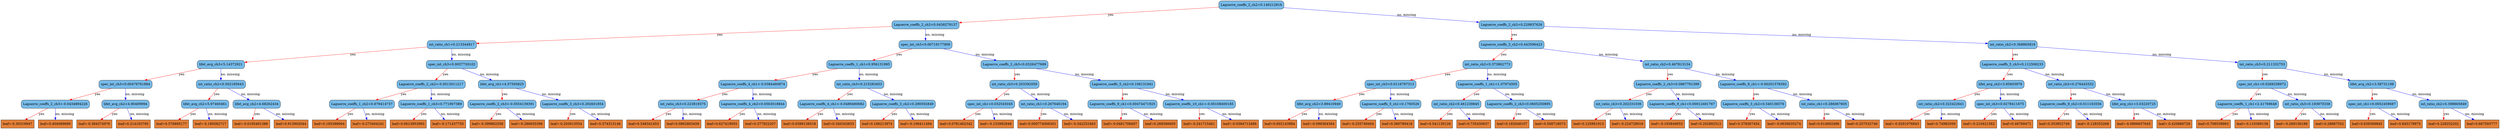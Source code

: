 digraph {
	graph [bb="0,0,8724.6,567",
		rankdir=TB
	];
	node [label="\N"];
	0	[fillcolor="#78bceb",
		height=0.5,
		label="Laguerre_coeffs_2_ch2<0.146212816",
		pos="4634.8,549",
		shape=box,
		style="filled, rounded",
		width=3.1076];
	1	[fillcolor="#78bceb",
		height=0.5,
		label="Laguerre_coeffs_2_ch2<0.0438279137",
		pos="3151.8,460.5",
		shape=box,
		style="filled, rounded",
		width=3.2014];
	0 -> 1	[color="#FF0000",
		label=yes,
		lp="4035.8,504.75",
		pos="e,3267.4,468.25 4522.7,541.46 4252,525.67 3563.9,485.54 3278.7,468.9"];
	2	[fillcolor="#78bceb",
		height=0.5,
		label="Laguerre_coeffs_2_ch2<0.229837626",
		pos="5394.8,460.5",
		shape=box,
		style="filled, rounded",
		width=3.1076];
	0 -> 2	[color="#0000FF",
		label="no, missing",
		lp="5115.6,504.75",
		pos="e,5282.5,474.28 4746.9,535.24 4887,519.29 5126.1,492.08 5271.3,475.55"];
	3	[fillcolor="#78bceb",
		height=0.5,
		label="int_ratio_ch1<0.213344917",
		pos="1574.8,372",
		shape=box,
		style="filled, rounded",
		width=2.3264];
	1 -> 3	[color="#FF0000",
		label=yes,
		lp="2513.8,416.25",
		pos="e,1659,377.62 3036.1,453.16 2737.5,436.78 1944.8,393.3 1670.1,378.23"];
	4	[fillcolor="#78bceb",
		height=0.5,
		label="spec_int_ch3<0.00719177909",
		pos="3151.8,372",
		shape=box,
		style="filled, rounded",
		width=2.5035];
	1 -> 4	[color="#0000FF",
		label="no, missing",
		lp="3183.6,416.25",
		pos="e,3151.8,390.35 3151.8,442.41 3151.8,430.76 3151.8,415.05 3151.8,401.52"];
	5	[fillcolor="#78bceb",
		height=0.5,
		label="Laguerre_coeffs_3_ch2<0.443596423",
		pos="5394.8,372",
		shape=box,
		style="filled, rounded",
		width=3.1076];
	2 -> 5	[color="#FF0000",
		label=yes,
		lp="5403.8,416.25",
		pos="e,5394.8,390.35 5394.8,442.41 5394.8,430.76 5394.8,415.05 5394.8,401.52"];
	6	[fillcolor="#78bceb",
		height=0.5,
		label="int_ratio_ch2<0.368865818",
		pos="7102.8,372",
		shape=box,
		style="filled, rounded",
		width=2.3264];
	2 -> 6	[color="#0000FF",
		label="no, missing",
		lp="6433.6,416.25",
		pos="e,7018.6,377.26 5506.8,453.82 5822.1,437.86 6712.9,392.74 7007.1,377.84"];
	7	[fillcolor="#78bceb",
		height=0.5,
		label="lifet_avg_ch3<5.14372921",
		pos="803.75,283.5",
		shape=box,
		style="filled, rounded",
		width=2.2639];
	3 -> 7	[color="#FF0000",
		label=yes,
		lp="1267.8,327.75",
		pos="e,885.59,293.68 1490.8,361.58 1345.4,345.27 1048,311.9 896.67,294.92"];
	8	[fillcolor="#78bceb",
		height=0.5,
		label="spec_int_ch3<0.0057730102",
		pos="1574.8,283.5",
		shape=box,
		style="filled, rounded",
		width=2.4097];
	3 -> 8	[color="#0000FF",
		label="no, missing",
		lp="1606.6,327.75",
		pos="e,1574.8,301.85 1574.8,353.91 1574.8,342.26 1574.8,326.55 1574.8,313.02"];
	9	[fillcolor="#78bceb",
		height=0.5,
		label="Laguerre_coeffs_1_ch1<0.956131995",
		pos="2947.8,283.5",
		shape=box,
		style="filled, rounded",
		width=3.1076];
	4 -> 9	[color="#FF0000",
		label=yes,
		lp="3077.8,327.75",
		pos="e,2988.8,301.91 3111,353.7 3078.8,340.08 3033.8,320.99 2999.2,306.32"];
	10	[fillcolor="#78bceb",
		height=0.5,
		label="Laguerre_coeffs_2_ch3<0.0326477699",
		pos="3547.8,283.5",
		shape=box,
		style="filled, rounded",
		width=3.2014];
	4 -> 10	[color="#0000FF",
		label="no, missing",
		lp="3417.6,327.75",
		pos="e,3467.9,301.95 3231.4,353.6 3296.6,339.37 3388.7,319.24 3456.7,304.38"];
	15	[fillcolor="#78bceb",
		height=0.5,
		label="spec_int_ch3<0.00479761884",
		pos="434.75,195",
		shape=box,
		style="filled, rounded",
		width=2.5035];
	7 -> 15	[color="#FF0000",
		label=yes,
		lp="661.75,239.25",
		pos="e,509.18,213.45 729.52,265.1 669.07,250.93 583.66,230.91 520.33,216.06"];
	16	[fillcolor="#78bceb",
		height=0.5,
		label="int_ratio_ch2<0.502185643",
		pos="803.75,195",
		shape=box,
		style="filled, rounded",
		width=2.3264];
	7 -> 16	[color="#0000FF",
		label="no, missing",
		lp="835.62,239.25",
		pos="e,803.75,213.35 803.75,265.41 803.75,253.76 803.75,238.05 803.75,224.52"];
	17	[fillcolor="#78bceb",
		height=0.5,
		label="Laguerre_coeffs_2_ch2<-0.0513011217",
		pos="1502.8,195",
		shape=box,
		style="filled, rounded",
		width=3.2639];
	8 -> 17	[color="#FF0000",
		label=yes,
		lp="1554.8,239.25",
		pos="e,1517.2,213.35 1560.5,265.41 1550.2,253.05 1536.2,236.13 1524.5,222.08"];
	18	[fillcolor="#78bceb",
		height=0.5,
		label="lifet_avg_ch1<4.57595825",
		pos="1749.8,195",
		shape=box,
		style="filled, rounded",
		width=2.2639];
	8 -> 18	[color="#0000FF",
		label="no, missing",
		lp="1710.6,239.25",
		pos="e,1714.5,213.41 1609.7,265.2 1637,251.75 1674.9,232.99 1704.5,218.39"];
	31	[fillcolor="#78bceb",
		height=0.5,
		label="Laguerre_coeffs_2_ch3<-0.0434894226",
		pos="189.75,106.5",
		shape=box,
		style="filled, rounded",
		width=3.2639];
	15 -> 31	[color="#FF0000",
		label=yes,
		lp="343.75,150.75",
		pos="e,238.96,124.87 385.47,176.6 346.34,162.79 291.48,143.42 249.8,128.7"];
	32	[fillcolor="#78bceb",
		height=0.5,
		label="lifet_avg_ch2<4.90409994",
		pos="434.75,106.5",
		shape=box,
		style="filled, rounded",
		width=2.2639];
	15 -> 32	[color="#0000FF",
		label="no, missing",
		lp="466.62,150.75",
		pos="e,434.75,124.85 434.75,176.91 434.75,165.26 434.75,149.55 434.75,136.02"];
	33	[fillcolor="#78bceb",
		height=0.5,
		label="lifet_avg_ch2<5.97460461",
		pos="712.75,106.5",
		shape=box,
		style="filled, rounded",
		width=2.2639];
	16 -> 33	[color="#FF0000",
		label=yes,
		lp="775.75,150.75",
		pos="e,731,124.85 785.77,176.91 772.4,164.2 753.94,146.66 738.93,132.39"];
	34	[fillcolor="#78bceb",
		height=0.5,
		label="lifet_avg_ch2<4.68262434",
		pos="893.75,106.5",
		shape=box,
		style="filled, rounded",
		width=2.2639];
	16 -> 34	[color="#0000FF",
		label="no, missing",
		lp="889.62,150.75",
		pos="e,875.7,124.85 821.53,176.91 834.64,164.32 852.67,146.98 867.44,132.79"];
	63	[fillcolor="#e48038",
		height=0.5,
		label="leaf=-0.30319947",
		pos="56.75,18",
		shape=box,
		style=filled,
		width=1.5764];
	31 -> 63	[color="#FF0000",
		label=yes,
		lp="144.75,62.25",
		pos="e,83.299,36.267 163.16,88.203 142.95,75.062 114.94,56.846 92.733,42.403"];
	64	[fillcolor="#e48038",
		height=0.5,
		label="leaf=0.404089689",
		pos="189.75,18",
		shape=box,
		style=filled,
		width=1.6076];
	31 -> 64	[color="#0000FF",
		label="no, missing",
		lp="221.62,62.25",
		pos="e,189.75,36.35 189.75,88.41 189.75,76.758 189.75,61.047 189.75,47.519"];
	65	[fillcolor="#e48038",
		height=0.5,
		label="leaf=-0.384374976",
		pos="325.75,18",
		shape=box,
		style=filled,
		width=1.6701];
	32 -> 65	[color="#FF0000",
		label=yes,
		lp="399.75,62.25",
		pos="e,347.51,36.267 412.95,88.203 396.77,75.356 374.47,57.661 356.47,43.38"];
	66	[fillcolor="#e48038",
		height=0.5,
		label="leaf=0.214163795",
		pos="461.75,18",
		shape=box,
		style=filled,
		width=1.6076];
	32 -> 66	[color="#0000FF",
		label="no, missing",
		lp="482.62,62.25",
		pos="e,456.33,36.35 440.08,88.41 443.76,76.64 448.72,60.729 452.98,47.11"];
	67	[fillcolor="#e48038",
		height=0.5,
		label="leaf=0.576895177",
		pos="595.75,18",
		shape=box,
		style=filled,
		width=1.6076];
	33 -> 67	[color="#FF0000",
		label=yes,
		lp="673.75,62.25",
		pos="e,619.1,36.267 689.35,88.203 671.82,75.238 647.6,57.336 628.2,42.988"];
	68	[fillcolor="#e48038",
		height=0.5,
		label="leaf=-0.180582717",
		pos="731.75,18",
		shape=box,
		style=filled,
		width=1.6701];
	33 -> 68	[color="#0000FF",
		label="no, missing",
		lp="756.62,62.25",
		pos="e,727.94,36.35 716.5,88.41 719.06,76.758 722.51,61.047 725.49,47.519"];
	69	[fillcolor="#e48038",
		height=0.5,
		label="leaf=-0.0195491388",
		pos="873.75,18",
		shape=box,
		style=filled,
		width=1.7639];
	34 -> 69	[color="#FF0000",
		label=yes,
		lp="894.75,62.25",
		pos="e,877.76,36.35 889.8,88.41 887.1,76.758 883.47,61.047 880.34,47.519"];
	70	[fillcolor="#e48038",
		height=0.5,
		label="leaf=0.913902044",
		pos="1012.8,18",
		shape=box,
		style=filled,
		width=1.6076];
	34 -> 70	[color="#0000FF",
		label="no, missing",
		lp="996.62,62.25",
		pos="e,989,36.267 917.55,88.203 935.38,75.238 960.01,57.336 979.75,42.988"];
	35	[fillcolor="#78bceb",
		height=0.5,
		label="Laguerre_coeffs_1_ch2<0.879414737",
		pos="1260.8,106.5",
		shape=box,
		style="filled, rounded",
		width=3.1076];
	17 -> 35	[color="#FF0000",
		label=yes,
		lp="1412.8,150.75",
		pos="e,1309.4,124.87 1454.1,176.6 1415.4,162.79 1361.2,143.42 1320.1,128.7"];
	36	[fillcolor="#78bceb",
		height=0.5,
		label="Laguerre_coeffs_1_ch3<0.771907389",
		pos="1502.8,106.5",
		shape=box,
		style="filled, rounded",
		width=3.1076];
	17 -> 36	[color="#0000FF",
		label="no, missing",
		lp="1534.6,150.75",
		pos="e,1502.8,124.85 1502.8,176.91 1502.8,165.26 1502.8,149.55 1502.8,136.02"];
	37	[fillcolor="#78bceb",
		height=0.5,
		label="Laguerre_coeffs_2_ch3<-0.0554139391",
		pos="1749.8,106.5",
		shape=box,
		style="filled, rounded",
		width=3.2639];
	18 -> 37	[color="#FF0000",
		label=yes,
		lp="1758.8,150.75",
		pos="e,1749.8,124.85 1749.8,176.91 1749.8,165.26 1749.8,149.55 1749.8,136.02"];
	38	[fillcolor="#78bceb",
		height=0.5,
		label="Laguerre_coeffs_3_ch3<0.292601854",
		pos="1996.8,106.5",
		shape=box,
		style="filled, rounded",
		width=3.1076];
	18 -> 38	[color="#0000FF",
		label="no, missing",
		lp="1927.6,150.75",
		pos="e,1947.1,124.87 1799.4,176.6 1839,162.76 1894.4,143.34 1936.5,128.61"];
	71	[fillcolor="#e48038",
		height=0.5,
		label="leaf=0.195388064",
		pos="1146.8,18",
		shape=box,
		style=filled,
		width=1.6076];
	35 -> 71	[color="#FF0000",
		label=yes,
		lp="1223.8,62.25",
		pos="e,1169.5,36.267 1238,88.203 1220.9,75.297 1197.5,57.498 1178.6,43.183"];
	72	[fillcolor="#e48038",
		height=0.5,
		label="leaf=-0.273404241",
		pos="1282.8,18",
		shape=box,
		style=filled,
		width=1.6701];
	35 -> 72	[color="#0000FF",
		label="no, missing",
		lp="1305.6,62.25",
		pos="e,1278.3,36.35 1265.1,88.41 1268.1,76.64 1272.1,60.729 1275.6,47.11"];
	73	[fillcolor="#e48038",
		height=0.5,
		label="leaf=0.0613953993",
		pos="1421.8,18",
		shape=box,
		style=filled,
		width=1.7014];
	36 -> 73	[color="#FF0000",
		label=yes,
		lp="1478.8,62.25",
		pos="e,1438,36.35 1486.7,88.41 1475.1,75.934 1459,58.805 1445.8,44.685"];
	74	[fillcolor="#e48038",
		height=0.5,
		label="leaf=-0.171437755",
		pos="1560.8,18",
		shape=box,
		style=filled,
		width=1.6701];
	36 -> 74	[color="#0000FF",
		label="no, missing",
		lp="1569.6,62.25",
		pos="e,1549.1,36.35 1514.2,88.41 1522.3,76.287 1533.4,59.77 1542.7,45.89"];
	75	[fillcolor="#e48038",
		height=0.5,
		label="leaf=-0.399862558",
		pos="1698.8,18",
		shape=box,
		style=filled,
		width=1.6701];
	37 -> 75	[color="#FF0000",
		label=yes,
		lp="1738.8,62.25",
		pos="e,1709,36.35 1739.7,88.41 1732.5,76.287 1722.8,59.77 1714.6,45.89"];
	76	[fillcolor="#e48038",
		height=0.5,
		label="leaf=-0.286655396",
		pos="1836.8,18",
		shape=box,
		style=filled,
		width=1.6701];
	37 -> 76	[color="#0000FF",
		label="no, missing",
		lp="1833.6,62.25",
		pos="e,1819.3,36.35 1766.9,88.41 1779.6,75.816 1797,58.481 1811.3,44.286"];
	77	[fillcolor="#e48038",
		height=0.5,
		label="leaf=-0.203013554",
		pos="1974.8,18",
		shape=box,
		style=filled,
		width=1.6701];
	38 -> 77	[color="#FF0000",
		label=yes,
		lp="1996.8,62.25",
		pos="e,1979.2,36.35 1992.4,88.41 1989.4,76.64 1985.4,60.729 1981.9,47.11"];
	78	[fillcolor="#e48038",
		height=0.5,
		label="leaf=0.374313146",
		pos="2110.8,18",
		shape=box,
		style=filled,
		width=1.6076];
	38 -> 78	[color="#0000FF",
		label="no, missing",
		lp="2096.6,62.25",
		pos="e,2088,36.267 2019.5,88.203 2036.6,75.297 2060,57.498 2078.9,43.183"];
	19	[fillcolor="#78bceb",
		height=0.5,
		label="Laguerre_coeffs_4_ch1<-0.0384460874",
		pos="2625.8,195",
		shape=box,
		style="filled, rounded",
		width=3.2639];
	9 -> 19	[color="#FF0000",
		label=yes,
		lp="2824.8,239.25",
		pos="e,2690.7,213.45 2883,265.1 2830.7,251.05 2756.9,231.24 2701.8,216.43"];
	20	[fillcolor="#78bceb",
		height=0.5,
		label="int_ratio_ch3<0.215283453",
		pos="2947.8,195",
		shape=box,
		style="filled, rounded",
		width=2.3264];
	9 -> 20	[color="#0000FF",
		label="no, missing",
		lp="2979.6,239.25",
		pos="e,2947.8,213.35 2947.8,265.41 2947.8,253.76 2947.8,238.05 2947.8,224.52"];
	21	[fillcolor="#78bceb",
		height=0.5,
		label="int_ratio_ch3<0.203392059",
		pos="3547.8,195",
		shape=box,
		style="filled, rounded",
		width=2.3264];
	10 -> 21	[color="#FF0000",
		label=yes,
		lp="3556.8,239.25",
		pos="e,3547.8,213.35 3547.8,265.41 3547.8,253.76 3547.8,238.05 3547.8,224.52"];
	22	[fillcolor="#78bceb",
		height=0.5,
		label="Laguerre_coeffs_5_ch2<0.106131941",
		pos="3915.8,195",
		shape=box,
		style="filled, rounded",
		width=3.1076];
	10 -> 22	[color="#0000FF",
		label="no, missing",
		lp="3796.6,239.25",
		pos="e,3841.5,213.45 3621.8,265.1 3682.1,250.93 3767.2,230.91 3830.4,216.06"];
	39	[fillcolor="#78bceb",
		height=0.5,
		label="int_ratio_ch3<0.223819375",
		pos="2381.8,106.5",
		shape=box,
		style="filled, rounded",
		width=2.3264];
	19 -> 39	[color="#FF0000",
		label=yes,
		lp="2534.8,150.75",
		pos="e,2430.8,124.87 2576.7,176.6 2537.7,162.79 2483.1,143.42 2441.6,128.7"];
	40	[fillcolor="#78bceb",
		height=0.5,
		label="Laguerre_coeffs_4_ch2<0.0563018844",
		pos="2625.8,106.5",
		shape=box,
		style="filled, rounded",
		width=3.2014];
	19 -> 40	[color="#0000FF",
		label="no, missing",
		lp="2657.6,150.75",
		pos="e,2625.8,124.85 2625.8,176.91 2625.8,165.26 2625.8,149.55 2625.8,136.02"];
	41	[fillcolor="#78bceb",
		height=0.5,
		label="Laguerre_coeffs_4_ch1<-0.0489480682",
		pos="2901.8,106.5",
		shape=box,
		style="filled, rounded",
		width=3.2639];
	20 -> 41	[color="#FF0000",
		label=yes,
		lp="2938.8,150.75",
		pos="e,2911,124.85 2938.7,176.91 2932.3,164.9 2923.6,148.59 2916.3,134.8"];
	42	[fillcolor="#78bceb",
		height=0.5,
		label="Laguerre_coeffs_3_ch2<0.290592849",
		pos="3148.8,106.5",
		shape=box,
		style="filled, rounded",
		width=3.1076];
	20 -> 42	[color="#0000FF",
		label="no, missing",
		lp="3098.6,150.75",
		pos="e,3108.3,124.91 2987.9,176.7 3019.6,163.08 3064,143.99 3098.1,129.32"];
	79	[fillcolor="#e48038",
		height=0.5,
		label="leaf=0.548341453",
		pos="2244.8,18",
		shape=box,
		style=filled,
		width=1.6076];
	39 -> 79	[color="#FF0000",
		label=yes,
		lp="2334.8,62.25",
		pos="e,2272.1,36.267 2354.4,88.203 2333.5,75.062 2304.7,56.846 2281.8,42.403"];
	80	[fillcolor="#e48038",
		height=0.5,
		label="leaf=0.0862803459",
		pos="2381.8,18",
		shape=box,
		style=filled,
		width=1.7014];
	39 -> 80	[color="#0000FF",
		label="no, missing",
		lp="2413.6,62.25",
		pos="e,2381.8,36.35 2381.8,88.41 2381.8,76.758 2381.8,61.047 2381.8,47.519"];
	81	[fillcolor="#e48038",
		height=0.5,
		label="leaf=0.627419055",
		pos="2518.8,18",
		shape=box,
		style=filled,
		width=1.6076];
	40 -> 81	[color="#FF0000",
		label=yes,
		lp="2591.8,62.25",
		pos="e,2540.1,36.267 2604.4,88.203 2588.5,75.356 2566.6,57.661 2548.9,43.38"];
	82	[fillcolor="#e48038",
		height=0.5,
		label="leaf=0.377922207",
		pos="2652.8,18",
		shape=box,
		style=filled,
		width=1.6076];
	40 -> 82	[color="#0000FF",
		label="no, missing",
		lp="2673.6,62.25",
		pos="e,2647.3,36.35 2631.1,88.41 2634.8,76.64 2639.7,60.729 2644,47.11"];
	83	[fillcolor="#e48038",
		height=0.5,
		label="leaf=0.0399138518",
		pos="2789.8,18",
		shape=box,
		style=filled,
		width=1.7014];
	41 -> 83	[color="#FF0000",
		label=yes,
		lp="2865.8,62.25",
		pos="e,2812.1,36.267 2879.4,88.203 2862.6,75.297 2839.6,57.498 2821.1,43.183"];
	84	[fillcolor="#e48038",
		height=0.5,
		label="leaf=0.340343833",
		pos="2926.8,18",
		shape=box,
		style=filled,
		width=1.6076];
	41 -> 84	[color="#0000FF",
		label="no, missing",
		lp="2948.6,62.25",
		pos="e,2921.7,36.35 2906.7,88.41 2910.1,76.64 2914.7,60.729 2918.6,47.11"];
	85	[fillcolor="#e48038",
		height=0.5,
		label="leaf=0.166213974",
		pos="3060.8,18",
		shape=box,
		style=filled,
		width=1.6076];
	42 -> 85	[color="#FF0000",
		label=yes,
		lp="3121.8,62.25",
		pos="e,3078.4,36.35 3131.4,88.41 3118.6,75.816 3100.9,58.481 3086.5,44.286"];
	86	[fillcolor="#e48038",
		height=0.5,
		label="leaf=-0.106411494",
		pos="3196.8,18",
		shape=box,
		style=filled,
		width=1.6701];
	42 -> 86	[color="#0000FF",
		label="no, missing",
		lp="3209.6,62.25",
		pos="e,3187.1,36.35 3158.2,88.41 3164.9,76.405 3173.9,60.091 3181.6,46.295"];
	43	[fillcolor="#78bceb",
		height=0.5,
		label="spec_int_ch1<0.032545045",
		pos="3454.8,106.5",
		shape=box,
		style="filled, rounded",
		width=2.316];
	21 -> 43	[color="#FF0000",
		label=yes,
		lp="3518.8,150.75",
		pos="e,3473.4,124.85 3529.4,176.91 3515.7,164.2 3496.8,146.66 3481.5,132.39"];
	44	[fillcolor="#78bceb",
		height=0.5,
		label="int_ratio_ch1<0.267646194",
		pos="3639.8,106.5",
		shape=box,
		style="filled, rounded",
		width=2.3264];
	21 -> 44	[color="#0000FF",
		label="no, missing",
		lp="3634.6,150.75",
		pos="e,3621.3,124.85 3565.9,176.91 3579.4,164.2 3598.1,146.66 3613.3,132.39"];
	45	[fillcolor="#78bceb",
		height=0.5,
		label="Laguerre_coeffs_9_ch1<0.00474471925",
		pos="3915.8,106.5",
		shape=box,
		style="filled, rounded",
		width=3.2951];
	22 -> 45	[color="#FF0000",
		label=yes,
		lp="3924.8,150.75",
		pos="e,3915.8,124.85 3915.8,176.91 3915.8,165.26 3915.8,149.55 3915.8,136.02"];
	46	[fillcolor="#78bceb",
		height=0.5,
		label="Laguerre_coeffs_10_ch1<-0.00108400185",
		pos="4183.8,106.5",
		shape=box,
		style="filled, rounded",
		width=3.4514];
	22 -> 46	[color="#0000FF",
		label="no, missing",
		lp="4106.6,150.75",
		pos="e,4129.9,124.87 3969.7,176.6 4012.8,162.67 4073.5,143.09 4119.2,128.32"];
	87	[fillcolor="#e48038",
		height=0.5,
		label="leaf=0.0781462342",
		pos="3335.8,18",
		shape=box,
		style=filled,
		width=1.7014];
	43 -> 87	[color="#FF0000",
		label=yes,
		lp="3415.8,62.25",
		pos="e,3359.5,36.267 3431,88.203 3413.1,75.238 3388.5,57.336 3368.8,42.988"];
	88	[fillcolor="#e48038",
		height=0.5,
		label="leaf=-0.153982848",
		pos="3474.8,18",
		shape=box,
		style=filled,
		width=1.6701];
	43 -> 88	[color="#0000FF",
		label="no, missing",
		lp="3498.6,62.25",
		pos="e,3470.7,36.35 3458.7,88.41 3461.4,76.758 3465,61.047 3468.2,47.519"];
	89	[fillcolor="#e48038",
		height=0.5,
		label="leaf=0.000774006301",
		pos="3620.8,18",
		shape=box,
		style=filled,
		width=1.8889];
	44 -> 89	[color="#FF0000",
		label=yes,
		lp="3641.8,62.25",
		pos="e,3624.6,36.35 3636,88.41 3633.4,76.758 3630,61.047 3627,47.519"];
	90	[fillcolor="#e48038",
		height=0.5,
		label="leaf=-0.342252463",
		pos="3766.8,18",
		shape=box,
		style=filled,
		width=1.6701];
	44 -> 90	[color="#0000FF",
		label="no, missing",
		lp="3746.6,62.25",
		pos="e,3741.4,36.267 3665.1,88.203 3684.4,75.12 3710.9,57.01 3732.1,42.597"];
	91	[fillcolor="#e48038",
		height=0.5,
		label="leaf=-0.0481708497",
		pos="3908.8,18",
		shape=box,
		style=filled,
		width=1.7639];
	45 -> 91	[color="#FF0000",
		label=yes,
		lp="3922.8,62.25",
		pos="e,3910.2,36.35 3914.4,88.41 3913.4,76.758 3912.2,61.047 3911.1,47.519"];
	92	[fillcolor="#e48038",
		height=0.5,
		label="leaf=0.268366605",
		pos="4047.8,18",
		shape=box,
		style=filled,
		width=1.6076];
	45 -> 92	[color="#0000FF",
		label="no, missing",
		lp="4025.6,62.25",
		pos="e,4021.4,36.267 3942.1,88.203 3962.2,75.062 3990,56.846 4012,42.403"];
	93	[fillcolor="#e48038",
		height=0.5,
		label="leaf=-0.241715461",
		pos="4183.8,18",
		shape=box,
		style=filled,
		width=1.6701];
	46 -> 93	[color="#FF0000",
		label=yes,
		lp="4192.8,62.25",
		pos="e,4183.8,36.35 4183.8,88.41 4183.8,76.758 4183.8,61.047 4183.8,47.519"];
	94	[fillcolor="#e48038",
		height=0.5,
		label="leaf=-0.0384713486",
		pos="4325.8,18",
		shape=box,
		style=filled,
		width=1.7639];
	46 -> 94	[color="#0000FF",
		label="no, missing",
		lp="4299.6,62.25",
		pos="e,4297.4,36.267 4212.1,88.203 4233.8,75.003 4263.9,56.683 4287.7,42.209"];
	11	[fillcolor="#78bceb",
		height=0.5,
		label="int_ratio_ch2<0.373862773",
		pos="5196.8,283.5",
		shape=box,
		style="filled, rounded",
		width=2.3264];
	5 -> 11	[color="#FF0000",
		label=yes,
		lp="5322.8,327.75",
		pos="e,5236.6,301.91 5355.2,353.7 5324.1,340.13 5280.7,321.16 5247.1,306.51"];
	12	[fillcolor="#78bceb",
		height=0.5,
		label="int_ratio_ch2<0.467813134",
		pos="5809.8,283.5",
		shape=box,
		style="filled, rounded",
		width=2.3264];
	5 -> 12	[color="#0000FF",
		label="no, missing",
		lp="5671.6,327.75",
		pos="e,5726,301.95 5478.2,353.6 5546.6,339.34 5643.5,319.16 5714.8,304.29"];
	13	[fillcolor="#78bceb",
		height=0.5,
		label="Laguerre_coeffs_5_ch3<0.112506233",
		pos="7102.8,283.5",
		shape=box,
		style="filled, rounded",
		width=3.1076];
	6 -> 13	[color="#FF0000",
		label=yes,
		lp="7111.8,327.75",
		pos="e,7102.8,301.85 7102.8,353.91 7102.8,342.26 7102.8,326.55 7102.8,313.02"];
	14	[fillcolor="#78bceb",
		height=0.5,
		label="int_ratio_ch3<0.211332753",
		pos="7921.8,283.5",
		shape=box,
		style="filled, rounded",
		width=2.3264];
	6 -> 14	[color="#0000FF",
		label="no, missing",
		lp="7617.6,327.75",
		pos="e,7837.6,293.39 7186.9,362.11 7340.4,345.9 7664.7,311.65 7826.2,294.59"];
	23	[fillcolor="#78bceb",
		height=0.5,
		label="spec_int_ch3<0.0116797313",
		pos="4825.8,195",
		shape=box,
		style="filled, rounded",
		width=2.4097];
	11 -> 23	[color="#FF0000",
		label=yes,
		lp="5053.8,239.25",
		pos="e,4900.6,213.45 5122.1,265.1 5061.2,250.9 4975.1,230.82 4911.4,215.97"];
	24	[fillcolor="#78bceb",
		height=0.5,
		label="Laguerre_coeffs_1_ch1<1.07974505",
		pos="5196.8,195",
		shape=box,
		style="filled, rounded",
		width=3.0139];
	11 -> 24	[color="#0000FF",
		label="no, missing",
		lp="5228.6,239.25",
		pos="e,5196.8,213.35 5196.8,265.41 5196.8,253.76 5196.8,238.05 5196.8,224.52"];
	25	[fillcolor="#78bceb",
		height=0.5,
		label="Laguerre_coeffs_2_ch3<0.0867791399",
		pos="5809.8,195",
		shape=box,
		style="filled, rounded",
		width=3.2014];
	12 -> 25	[color="#FF0000",
		label=yes,
		lp="5818.8,239.25",
		pos="e,5809.8,213.35 5809.8,265.41 5809.8,253.76 5809.8,238.05 5809.8,224.52"];
	26	[fillcolor="#78bceb",
		height=0.5,
		label="Laguerre_coeffs_8_ch1<-0.00201578392",
		pos="6151.8,195",
		shape=box,
		style="filled, rounded",
		width=3.3576];
	12 -> 26	[color="#0000FF",
		label="no, missing",
		lp="6043.6,239.25",
		pos="e,6082.8,213.45 5878.5,265.1 5934.3,250.99 6013.1,231.07 6071.7,216.25"];
	47	[fillcolor="#78bceb",
		height=0.5,
		label="lifet_avg_ch2<3.89410949",
		pos="4600.8,106.5",
		shape=box,
		style="filled, rounded",
		width=2.2639];
	23 -> 47	[color="#FF0000",
		label=yes,
		lp="4742.8,150.75",
		pos="e,4645.9,124.87 4780.5,176.6 4744.7,162.85 4694.6,143.58 4656.4,128.89"];
	48	[fillcolor="#78bceb",
		height=0.5,
		label="Laguerre_coeffs_5_ch1<0.1760526",
		pos="4825.8,106.5",
		shape=box,
		style="filled, rounded",
		width=2.9201];
	23 -> 48	[color="#0000FF",
		label="no, missing",
		lp="4857.6,150.75",
		pos="e,4825.8,124.85 4825.8,176.91 4825.8,165.26 4825.8,149.55 4825.8,136.02"];
	49	[fillcolor="#78bceb",
		height=0.5,
		label="int_ratio_ch2<0.461239845",
		pos="5100.8,106.5",
		shape=box,
		style="filled, rounded",
		width=2.3264];
	24 -> 49	[color="#FF0000",
		label=yes,
		lp="5166.8,150.75",
		pos="e,5120,124.85 5177.8,176.91 5163.7,164.2 5144.2,146.66 5128.4,132.39"];
	50	[fillcolor="#78bceb",
		height=0.5,
		label="Laguerre_coeffs_2_ch3<0.0605250895",
		pos="5317.8,106.5",
		shape=box,
		style="filled, rounded",
		width=3.2014];
	24 -> 50	[color="#0000FF",
		label="no, missing",
		lp="5300.6,150.75",
		pos="e,5293.6,124.77 5220.9,176.7 5239.2,163.68 5264.4,145.67 5284.5,131.29"];
	95	[fillcolor="#e48038",
		height=0.5,
		label="leaf=0.602143884",
		pos="4464.8,18",
		shape=box,
		style=filled,
		width=1.6076];
	47 -> 95	[color="#FF0000",
		label=yes,
		lp="4554.8,62.25",
		pos="e,4491.9,36.267 4573.6,88.203 4552.9,75.062 4524.3,56.846 4501.5,42.403"];
	96	[fillcolor="#e48038",
		height=0.5,
		label="leaf=-0.096364364",
		pos="4600.8,18",
		shape=box,
		style=filled,
		width=1.6701];
	47 -> 96	[color="#0000FF",
		label="no, missing",
		lp="4632.6,62.25",
		pos="e,4600.8,36.35 4600.8,88.41 4600.8,76.758 4600.8,61.047 4600.8,47.519"];
	97	[fillcolor="#e48038",
		height=0.5,
		label="leaf=-0.255749404",
		pos="4738.8,18",
		shape=box,
		style=filled,
		width=1.6701];
	48 -> 97	[color="#FF0000",
		label=yes,
		lp="4799.8,62.25",
		pos="e,4756.2,36.35 4808.6,88.41 4795.9,75.816 4778.5,58.481 4764.2,44.286"];
	98	[fillcolor="#e48038",
		height=0.5,
		label="leaf=0.360789418",
		pos="4874.8,18",
		shape=box,
		style=filled,
		width=1.6076];
	48 -> 98	[color="#0000FF",
		label="no, missing",
		lp="4886.6,62.25",
		pos="e,4864.9,36.35 4835.4,88.41 4842.2,76.405 4851.5,60.091 4859.3,46.295"];
	99	[fillcolor="#e48038",
		height=0.5,
		label="leaf=0.541130126",
		pos="5008.8,18",
		shape=box,
		style=filled,
		width=1.6076];
	49 -> 99	[color="#FF0000",
		label=yes,
		lp="5072.8,62.25",
		pos="e,5027.2,36.35 5082.6,88.41 5069.1,75.698 5050.4,58.157 5035.2,43.889"];
	100	[fillcolor="#e48038",
		height=0.5,
		label="leaf=0.735430837",
		pos="5142.8,18",
		shape=box,
		style=filled,
		width=1.6076];
	49 -> 100	[color="#0000FF",
		label="no, missing",
		lp="5157.6,62.25",
		pos="e,5134.3,36.35 5109,88.41 5114.8,76.522 5122.6,60.41 5129.3,46.702"];
	101	[fillcolor="#e48038",
		height=0.5,
		label="leaf=0.182648107",
		pos="5276.8,18",
		shape=box,
		style=filled,
		width=1.6076];
	50 -> 101	[color="#FF0000",
		label=yes,
		lp="5310.8,62.25",
		pos="e,5285,36.35 5309.6,88.41 5304,76.522 5296.4,60.41 5289.9,46.702"];
	102	[fillcolor="#e48038",
		height=0.5,
		label="leaf=0.508718073",
		pos="5410.8,18",
		shape=box,
		style=filled,
		width=1.6076];
	50 -> 102	[color="#0000FF",
		label="no, missing",
		lp="5404.6,62.25",
		pos="e,5392.1,36.35 5336.1,88.41 5349.8,75.698 5368.7,58.157 5384,43.889"];
	51	[fillcolor="#78bceb",
		height=0.5,
		label="int_ratio_ch3<0.202331036",
		pos="5657.8,106.5",
		shape=box,
		style="filled, rounded",
		width=2.3264];
	25 -> 51	[color="#FF0000",
		label=yes,
		lp="5756.8,150.75",
		pos="e,5688.4,124.91 5779.4,176.7 5756,163.43 5723.6,144.98 5698.1,130.46"];
	52	[fillcolor="#78bceb",
		height=0.5,
		label="Laguerre_coeffs_9_ch1<0.00012481767",
		pos="5877.8,106.5",
		shape=box,
		style="filled, rounded",
		width=3.2951];
	25 -> 52	[color="#0000FF",
		label="no, missing",
		lp="5882.6,150.75",
		pos="e,5864.1,124.85 5823.2,176.91 5832.9,164.55 5846.2,147.63 5857.2,133.58"];
	53	[fillcolor="#78bceb",
		height=0.5,
		label="Laguerre_coeffs_3_ch2<0.540136576",
		pos="6151.8,106.5",
		shape=box,
		style="filled, rounded",
		width=3.1076];
	26 -> 53	[color="#FF0000",
		label=yes,
		lp="6160.8,150.75",
		pos="e,6151.8,124.85 6151.8,176.91 6151.8,165.26 6151.8,149.55 6151.8,136.02"];
	54	[fillcolor="#78bceb",
		height=0.5,
		label="int_ratio_ch1<0.286067605",
		pos="6366.8,106.5",
		shape=box,
		style="filled, rounded",
		width=2.3264];
	26 -> 54	[color="#0000FF",
		label="no, missing",
		lp="6310.6,150.75",
		pos="e,6323.6,124.87 6195,176.6 6229,162.9 6276.7,143.75 6313.1,129.08"];
	103	[fillcolor="#e48038",
		height=0.5,
		label="leaf=0.125861913",
		pos="5544.8,18",
		shape=box,
		style=filled,
		width=1.6076];
	51 -> 103	[color="#FF0000",
		label=yes,
		lp="5620.8,62.25",
		pos="e,5567.3,36.267 5635.2,88.203 5618.3,75.297 5595,57.498 5576.3,43.183"];
	104	[fillcolor="#e48038",
		height=0.5,
		label="leaf=-0.224729016",
		pos="5680.8,18",
		shape=box,
		style=filled,
		width=1.6701];
	51 -> 104	[color="#0000FF",
		label="no, missing",
		lp="5703.6,62.25",
		pos="e,5676.1,36.35 5662.3,88.41 5665.4,76.64 5669.7,60.729 5673.3,47.11"];
	105	[fillcolor="#e48038",
		height=0.5,
		label="leaf=-0.193849653",
		pos="5818.8,18",
		shape=box,
		style=filled,
		width=1.6701];
	52 -> 105	[color="#FF0000",
		label=yes,
		lp="5862.8,62.25",
		pos="e,5830.6,36.35 5866.1,88.41 5857.7,76.169 5846.3,59.449 5836.8,45.487"];
	106	[fillcolor="#e48038",
		height=0.5,
		label="leaf=0.202892512",
		pos="5954.8,18",
		shape=box,
		style=filled,
		width=1.6076];
	52 -> 106	[color="#0000FF",
		label="no, missing",
		lp="5955.6,62.25",
		pos="e,5939.3,36.35 5893,88.41 5904.1,75.934 5919.3,58.805 5931.9,44.685"];
	107	[fillcolor="#e48038",
		height=0.5,
		label="leaf=0.378367454",
		pos="6088.8,18",
		shape=box,
		style=filled,
		width=1.6076];
	53 -> 107	[color="#FF0000",
		label=yes,
		lp="6135.8,62.25",
		pos="e,6101.4,36.35 6139.3,88.41 6130.4,76.169 6118.2,59.449 6108,45.487"];
	108	[fillcolor="#e48038",
		height=0.5,
		label="leaf=-0.0636635274",
		pos="6227.8,18",
		shape=box,
		style=filled,
		width=1.7639];
	53 -> 108	[color="#0000FF",
		label="no, missing",
		lp="6228.6,62.25",
		pos="e,6212.5,36.35 6166.8,88.41 6177.7,75.934 6192.8,58.805 6205.2,44.685"];
	109	[fillcolor="#e48038",
		height=0.5,
		label="leaf=0.614902496",
		pos="6366.8,18",
		shape=box,
		style=filled,
		width=1.6076];
	54 -> 109	[color="#FF0000",
		label=yes,
		lp="6375.8,62.25",
		pos="e,6366.8,36.35 6366.8,88.41 6366.8,76.758 6366.8,61.047 6366.8,47.519"];
	110	[fillcolor="#e48038",
		height=0.5,
		label="leaf=0.257532746",
		pos="6500.8,18",
		shape=box,
		style=filled,
		width=1.6076];
	54 -> 110	[color="#0000FF",
		label="no, missing",
		lp="6478.6,62.25",
		pos="e,6474,36.267 6393.5,88.203 6413.9,75.062 6442.1,56.846 6464.5,42.403"];
	27	[fillcolor="#78bceb",
		height=0.5,
		label="lifet_avg_ch2<3.85603976",
		pos="6984.8,195",
		shape=box,
		style="filled, rounded",
		width=2.2639];
	13 -> 27	[color="#FF0000",
		label=yes,
		lp="7063.8,239.25",
		pos="e,7008.3,213.27 7079.2,265.2 7061.5,252.24 7037,234.34 7017.5,219.99"];
	28	[fillcolor="#78bceb",
		height=0.5,
		label="int_ratio_ch3<0.276443332",
		pos="7228.8,195",
		shape=box,
		style="filled, rounded",
		width=2.3264];
	13 -> 28	[color="#0000FF",
		label="no, missing",
		lp="7209.6,239.25",
		pos="e,7203.6,213.27 7127.9,265.2 7147,252.12 7173.4,234.01 7194.4,219.6"];
	29	[fillcolor="#78bceb",
		height=0.5,
		label="spec_int_ch1<0.0269258972",
		pos="7921.8,195",
		shape=box,
		style="filled, rounded",
		width=2.4097];
	14 -> 29	[color="#FF0000",
		label=yes,
		lp="7930.8,239.25",
		pos="e,7921.8,213.35 7921.8,265.41 7921.8,253.76 7921.8,238.05 7921.8,224.52"];
	30	[fillcolor="#78bceb",
		height=0.5,
		label="lifet_avg_ch2<3.58731198",
		pos="8303.8,195",
		shape=box,
		style="filled, rounded",
		width=2.2639];
	14 -> 30	[color="#0000FF",
		label="no, missing",
		lp="8179.6,239.25",
		pos="e,8226.7,213.45 7998.6,265.1 8061.3,250.9 8150,230.82 8215.6,215.97"];
	55	[fillcolor="#78bceb",
		height=0.5,
		label="int_ratio_ch2<0.323422641",
		pos="6775.8,106.5",
		shape=box,
		style="filled, rounded",
		width=2.3264];
	27 -> 55	[color="#FF0000",
		label=yes,
		lp="6908.8,150.75",
		pos="e,6817.7,124.87 6942.7,176.6 6909.8,162.96 6863.7,143.91 6828.3,129.27"];
	56	[fillcolor="#78bceb",
		height=0.5,
		label="spec_int_ch3<0.0278411675",
		pos="6984.8,106.5",
		shape=box,
		style="filled, rounded",
		width=2.4097];
	27 -> 56	[color="#0000FF",
		label="no, missing",
		lp="7016.6,150.75",
		pos="e,6984.8,124.85 6984.8,176.91 6984.8,165.26 6984.8,149.55 6984.8,136.02"];
	57	[fillcolor="#78bceb",
		height=0.5,
		label="Laguerre_coeffs_9_ch2<0.011163556",
		pos="7228.8,106.5",
		shape=box,
		style="filled, rounded",
		width=3.1076];
	28 -> 57	[color="#FF0000",
		label=yes,
		lp="7237.8,150.75",
		pos="e,7228.8,124.85 7228.8,176.91 7228.8,165.26 7228.8,149.55 7228.8,136.02"];
	58	[fillcolor="#78bceb",
		height=0.5,
		label="lifet_avg_ch1<3.03220725",
		pos="7449.8,106.5",
		shape=box,
		style="filled, rounded",
		width=2.2639];
	28 -> 58	[color="#0000FF",
		label="no, missing",
		lp="7391.6,150.75",
		pos="e,7405.4,124.87 7273.2,176.6 7308.3,162.85 7357.6,143.58 7395.1,128.89"];
	111	[fillcolor="#e48038",
		height=0.5,
		label="leaf=-0.0291076843",
		pos="6639.8,18",
		shape=box,
		style=filled,
		width=1.7639];
	55 -> 111	[color="#FF0000",
		label=yes,
		lp="6729.8,62.25",
		pos="e,6666.9,36.267 6748.6,88.203 6727.9,75.062 6699.3,56.846 6676.5,42.403"];
	112	[fillcolor="#e48038",
		height=0.5,
		label="leaf=0.74982059",
		pos="6775.8,18",
		shape=box,
		style=filled,
		width=1.5139];
	55 -> 112	[color="#0000FF",
		label="no, missing",
		lp="6807.6,62.25",
		pos="e,6775.8,36.35 6775.8,88.41 6775.8,76.758 6775.8,61.047 6775.8,47.519"];
	113	[fillcolor="#e48038",
		height=0.5,
		label="leaf=-0.210421562",
		pos="6908.8,18",
		shape=box,
		style=filled,
		width=1.6701];
	56 -> 113	[color="#FF0000",
		label=yes,
		lp="6962.8,62.25",
		pos="e,6924,36.35 6969.7,88.41 6958.8,75.934 6943.7,58.805 6931.3,44.685"];
	114	[fillcolor="#e48038",
		height=0.5,
		label="leaf=0.48769471",
		pos="7041.8,18",
		shape=box,
		style=filled,
		width=1.5139];
	56 -> 114	[color="#0000FF",
		label="no, missing",
		lp="7050.6,62.25",
		pos="e,7030.3,36.35 6996,88.41 7004,76.287 7014.9,59.77 7024,45.89"];
	115	[fillcolor="#e48038",
		height=0.5,
		label="leaf=0.353852749",
		pos="7171.8,18",
		shape=box,
		style=filled,
		width=1.6076];
	57 -> 115	[color="#FF0000",
		label=yes,
		lp="7214.8,62.25",
		pos="e,7183.2,36.35 7217.5,88.41 7209.5,76.287 7198.6,59.77 7189.5,45.89"];
	116	[fillcolor="#e48038",
		height=0.5,
		label="leaf=-0.128353268",
		pos="7307.8,18",
		shape=box,
		style=filled,
		width=1.6701];
	57 -> 116	[color="#0000FF",
		label="no, missing",
		lp="7307.6,62.25",
		pos="e,7291.9,36.35 7244.4,88.41 7255.8,75.934 7271.4,58.805 7284.3,44.685"];
	117	[fillcolor="#e48038",
		height=0.5,
		label="leaf=-0.0866657645",
		pos="7449.8,18",
		shape=box,
		style=filled,
		width=1.7639];
	58 -> 117	[color="#FF0000",
		label=yes,
		lp="7458.8,62.25",
		pos="e,7449.8,36.35 7449.8,88.41 7449.8,76.758 7449.8,61.047 7449.8,47.519"];
	118	[fillcolor="#e48038",
		height=0.5,
		label="leaf=-0.420866728",
		pos="7591.8,18",
		shape=box,
		style=filled,
		width=1.6701];
	58 -> 118	[color="#0000FF",
		label="no, missing",
		lp="7565.6,62.25",
		pos="e,7563.4,36.267 7478.1,88.203 7499.8,75.003 7529.9,56.683 7553.7,42.209"];
	59	[fillcolor="#78bceb",
		height=0.5,
		label="Laguerre_coeffs_1_ch1<2.41769648",
		pos="7827.8,106.5",
		shape=box,
		style="filled, rounded",
		width=3.0139];
	29 -> 59	[color="#FF0000",
		label=yes,
		lp="7892.8,150.75",
		pos="e,7846.6,124.85 7903.2,176.91 7889.4,164.2 7870.3,146.66 7854.8,132.39"];
	60	[fillcolor="#78bceb",
		height=0.5,
		label="int_ratio_ch3<0.193970338",
		pos="8037.8,106.5",
		shape=box,
		style="filled, rounded",
		width=2.3264];
	29 -> 60	[color="#0000FF",
		label="no, missing",
		lp="8022.6,150.75",
		pos="e,8014.6,124.77 7944.9,176.7 7962.3,163.74 7986.3,145.84 8005.6,131.49"];
	61	[fillcolor="#78bceb",
		height=0.5,
		label="spec_int_ch1<0.0052459687",
		pos="8303.8,106.5",
		shape=box,
		style="filled, rounded",
		width=2.4097];
	30 -> 61	[color="#FF0000",
		label=yes,
		lp="8312.8,150.75",
		pos="e,8303.8,124.85 8303.8,176.91 8303.8,165.26 8303.8,149.55 8303.8,136.02"];
	62	[fillcolor="#78bceb",
		height=0.5,
		label="int_ratio_ch2<0.398865849",
		pos="8532.8,106.5",
		shape=box,
		style="filled, rounded",
		width=2.3264];
	30 -> 62	[color="#0000FF",
		label="no, missing",
		lp="8471.6,150.75",
		pos="e,8486.8,124.87 8349.8,176.6 8386.2,162.85 8437.2,143.58 8476.1,128.89"];
	119	[fillcolor="#e48038",
		height=0.5,
		label="leaf=0.708539963",
		pos="7727.8,18",
		shape=box,
		style=filled,
		width=1.6076];
	59 -> 119	[color="#FF0000",
		label=yes,
		lp="7795.8,62.25",
		pos="e,7747.8,36.35 7808,88.41 7793.2,75.581 7772.6,57.831 7756.1,43.493"];
	120	[fillcolor="#e48038",
		height=0.5,
		label="leaf=-0.110369138",
		pos="7863.8,18",
		shape=box,
		style=filled,
		width=1.6701];
	59 -> 120	[color="#0000FF",
		label="no, missing",
		lp="7881.6,62.25",
		pos="e,7856.5,36.35 7834.9,88.41 7839.8,76.522 7846.5,60.41 7852.2,46.702"];
	121	[fillcolor="#e48038",
		height=0.5,
		label="leaf=-0.269156188",
		pos="8001.8,18",
		shape=box,
		style=filled,
		width=1.6701];
	60 -> 121	[color="#FF0000",
		label=yes,
		lp="8032.8,62.25",
		pos="e,8009,36.35 8030.6,88.41 8025.7,76.522 8019,60.41 8013.3,46.702"];
	122	[fillcolor="#e48038",
		height=0.5,
		label="leaf=0.28887552",
		pos="8134.8,18",
		shape=box,
		style=filled,
		width=1.5139];
	60 -> 122	[color="#0000FF",
		label="no, missing",
		lp="8127.6,62.25",
		pos="e,8115.3,36.35 8056.9,88.41 8071.2,75.698 8090.8,58.157 8106.8,43.889"];
	123	[fillcolor="#e48038",
		height=0.5,
		label="leaf=0.639369845",
		pos="8264.8,18",
		shape=box,
		style=filled,
		width=1.6076];
	61 -> 123	[color="#FF0000",
		label=yes,
		lp="8296.8,62.25",
		pos="e,8272.6,36.35 8296,88.41 8290.7,76.522 8283.4,60.41 8277.2,46.702"];
	124	[fillcolor="#e48038",
		height=0.5,
		label="leaf=0.845179975",
		pos="8398.8,18",
		shape=box,
		style=filled,
		width=1.6076];
	61 -> 124	[color="#0000FF",
		label="no, missing",
		lp="8392.6,62.25",
		pos="e,8379.7,36.35 8322.5,88.41 8336.5,75.698 8355.7,58.157 8371.4,43.889"];
	125	[fillcolor="#e48038",
		height=0.5,
		label="leaf=0.228252202",
		pos="8532.8,18",
		shape=box,
		style=filled,
		width=1.6076];
	62 -> 125	[color="#FF0000",
		label=yes,
		lp="8541.8,62.25",
		pos="e,8532.8,36.35 8532.8,88.41 8532.8,76.758 8532.8,61.047 8532.8,47.519"];
	126	[fillcolor="#e48038",
		height=0.5,
		label="leaf=0.667593777",
		pos="8666.8,18",
		shape=box,
		style=filled,
		width=1.6076];
	62 -> 126	[color="#0000FF",
		label="no, missing",
		lp="8644.6,62.25",
		pos="e,8640,36.267 8559.5,88.203 8579.9,75.062 8608.1,56.846 8630.5,42.403"];
}
